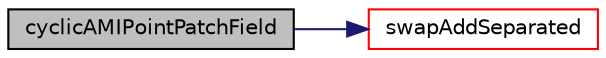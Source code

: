 digraph "cyclicAMIPointPatchField"
{
  bgcolor="transparent";
  edge [fontname="Helvetica",fontsize="10",labelfontname="Helvetica",labelfontsize="10"];
  node [fontname="Helvetica",fontsize="10",shape=record];
  rankdir="LR";
  Node1 [label="cyclicAMIPointPatchField",height=0.2,width=0.4,color="black", fillcolor="grey75", style="filled", fontcolor="black"];
  Node1 -> Node2 [color="midnightblue",fontsize="10",style="solid",fontname="Helvetica"];
  Node2 [label="swapAddSeparated",height=0.2,width=0.4,color="red",URL="$a00478.html#acc70e74fffb1cf3d5f18e021d5771458",tooltip="Complete swap of patch point values and add to local values. "];
}
